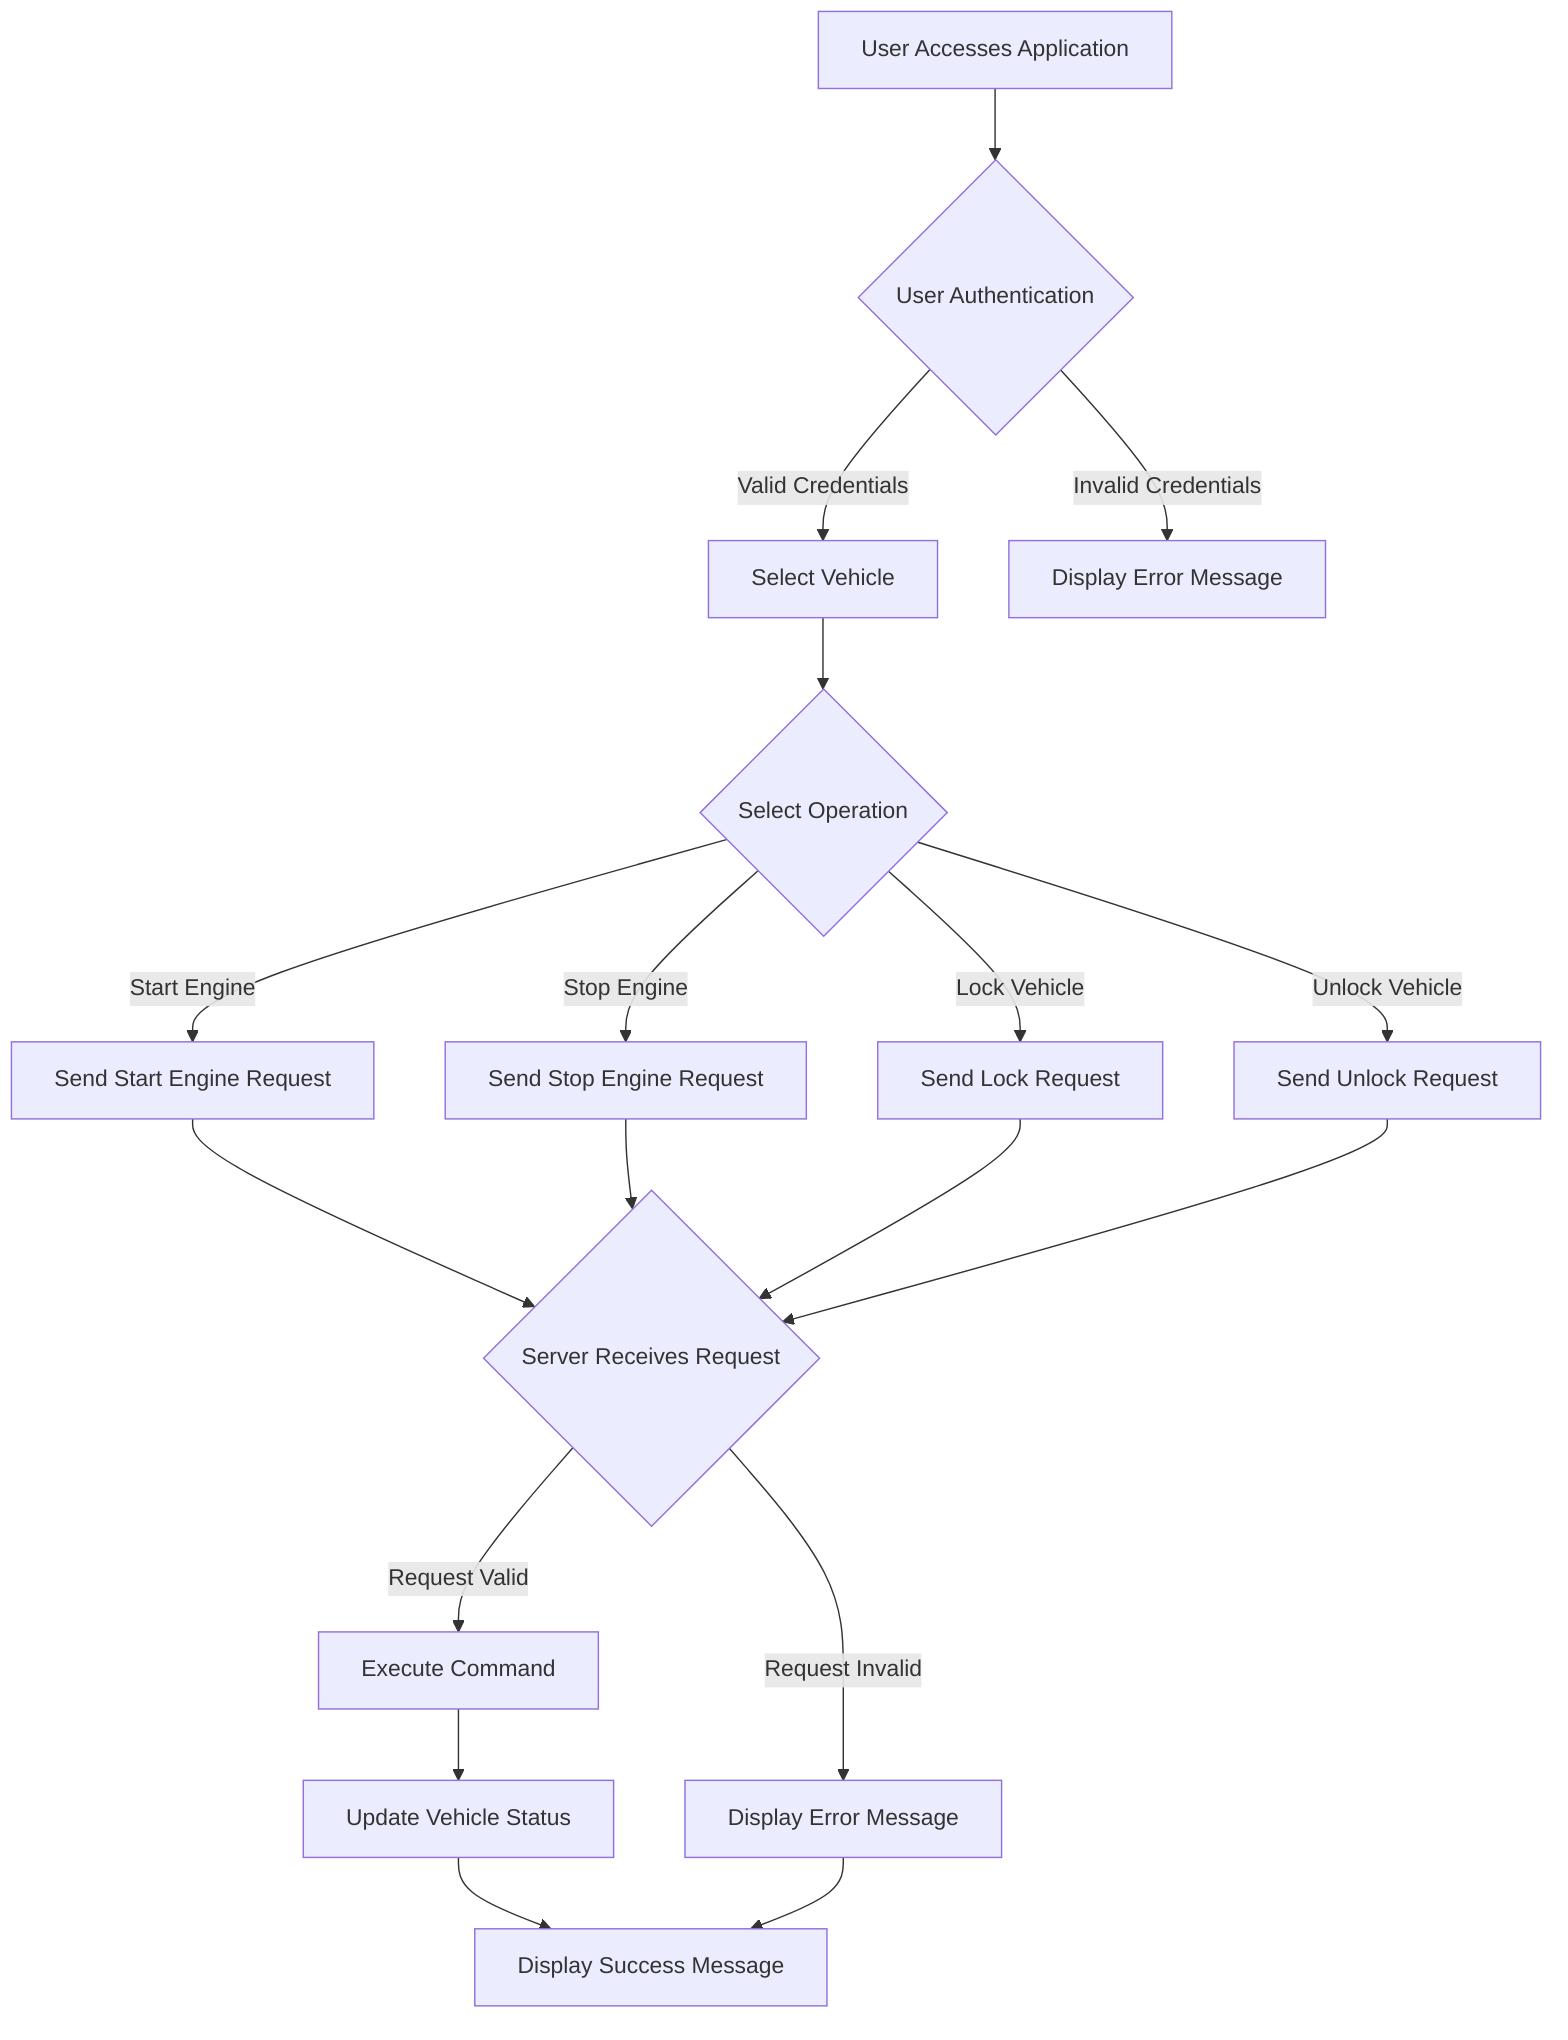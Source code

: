 flowchart TD
    A[User Accesses Application] --> B{User Authentication}
    B -->|Valid Credentials| C[Select Vehicle]
    B -->|Invalid Credentials| D[Display Error Message]

    C --> E{Select Operation}
    E -->|Start Engine| F[Send Start Engine Request]
    E -->|Stop Engine| G[Send Stop Engine Request]
    E -->|Lock Vehicle| H[Send Lock Request]
    E -->|Unlock Vehicle| I[Send Unlock Request]

    F --> J{Server Receives Request}
    G --> J
    H --> J
    I --> J

    J -->|Request Valid| K[Execute Command]
    J -->|Request Invalid| L[Display Error Message]

    K --> M[Update Vehicle Status]
    M --> N[Display Success Message]
    L --> N